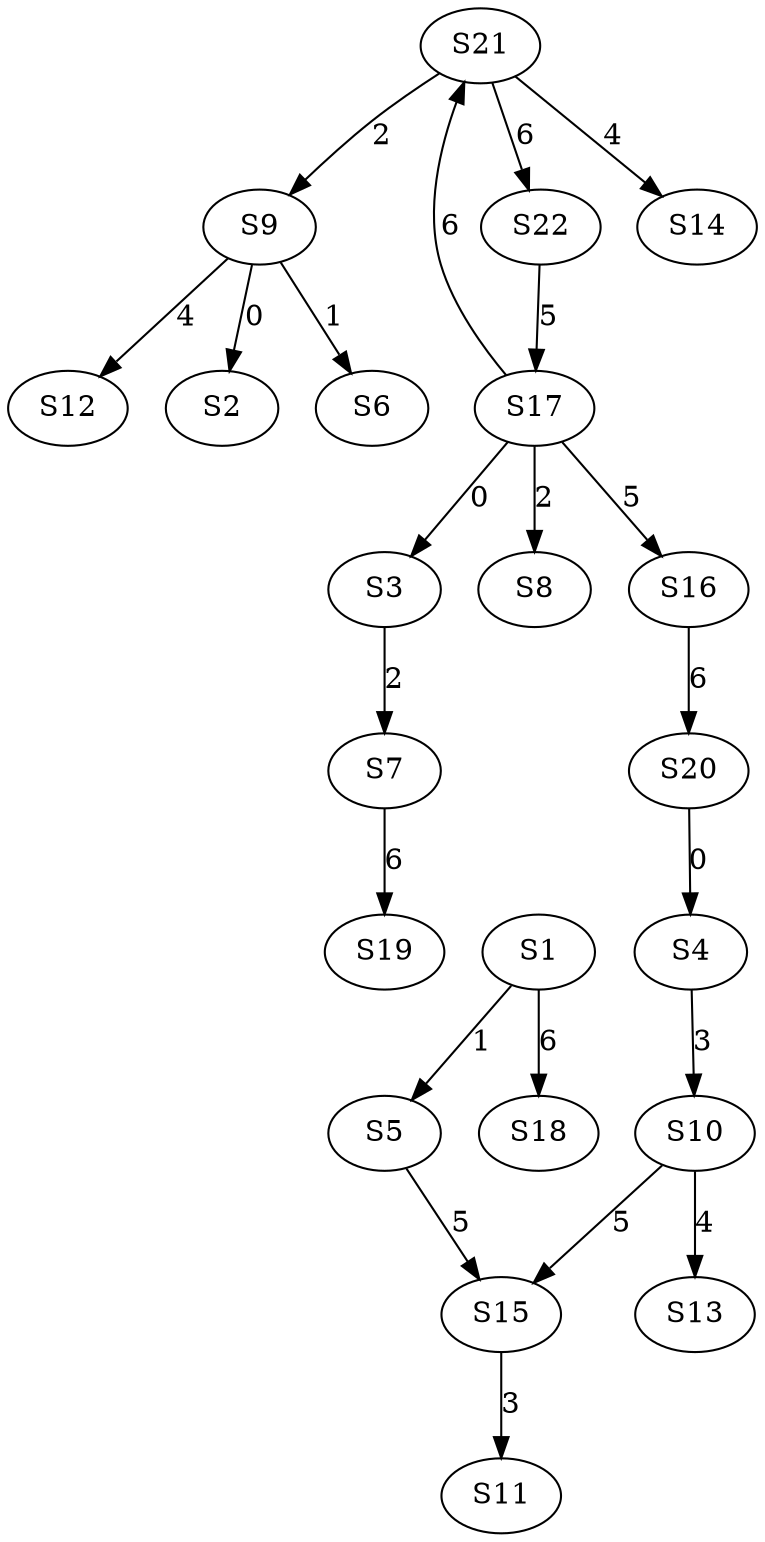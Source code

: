 strict digraph {
	S9 -> S2 [ label = 0 ];
	S17 -> S3 [ label = 0 ];
	S20 -> S4 [ label = 0 ];
	S1 -> S5 [ label = 1 ];
	S9 -> S6 [ label = 1 ];
	S3 -> S7 [ label = 2 ];
	S17 -> S8 [ label = 2 ];
	S21 -> S9 [ label = 2 ];
	S4 -> S10 [ label = 3 ];
	S15 -> S11 [ label = 3 ];
	S9 -> S12 [ label = 4 ];
	S10 -> S13 [ label = 4 ];
	S21 -> S14 [ label = 4 ];
	S10 -> S15 [ label = 5 ];
	S17 -> S16 [ label = 5 ];
	S22 -> S17 [ label = 5 ];
	S1 -> S18 [ label = 6 ];
	S7 -> S19 [ label = 6 ];
	S16 -> S20 [ label = 6 ];
	S17 -> S21 [ label = 6 ];
	S21 -> S22 [ label = 6 ];
	S5 -> S15 [ label = 5 ];
}